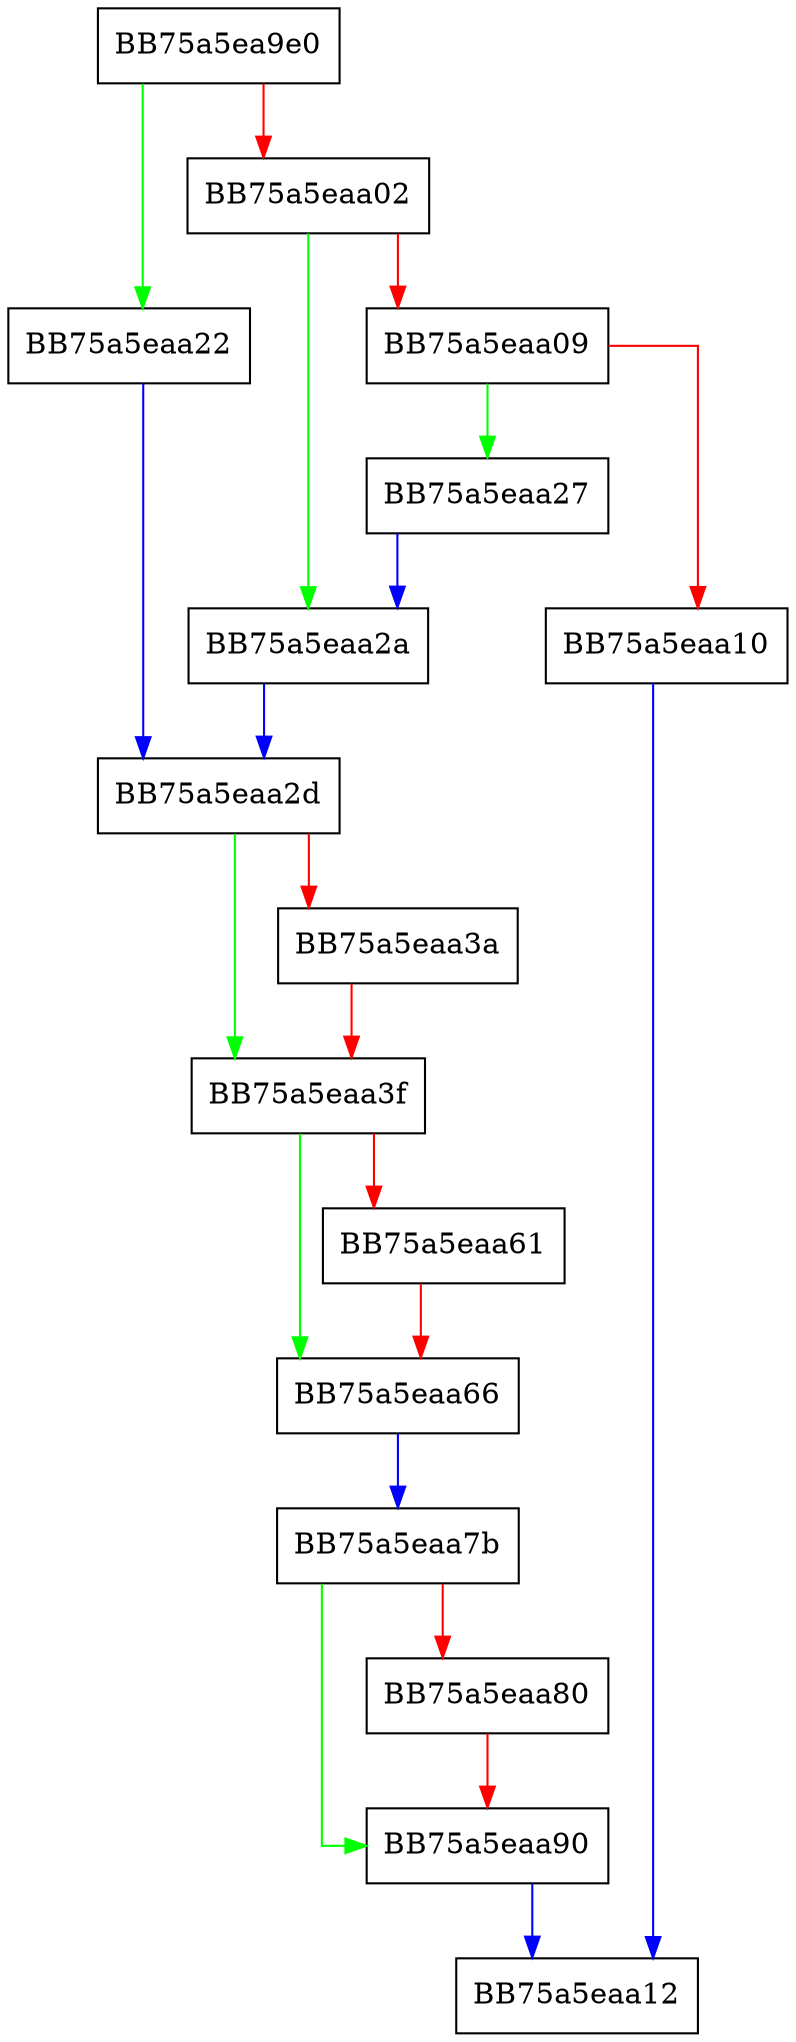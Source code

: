 digraph macho_scanfile {
  node [shape="box"];
  graph [splines=ortho];
  BB75a5ea9e0 -> BB75a5eaa22 [color="green"];
  BB75a5ea9e0 -> BB75a5eaa02 [color="red"];
  BB75a5eaa02 -> BB75a5eaa2a [color="green"];
  BB75a5eaa02 -> BB75a5eaa09 [color="red"];
  BB75a5eaa09 -> BB75a5eaa27 [color="green"];
  BB75a5eaa09 -> BB75a5eaa10 [color="red"];
  BB75a5eaa10 -> BB75a5eaa12 [color="blue"];
  BB75a5eaa22 -> BB75a5eaa2d [color="blue"];
  BB75a5eaa27 -> BB75a5eaa2a [color="blue"];
  BB75a5eaa2a -> BB75a5eaa2d [color="blue"];
  BB75a5eaa2d -> BB75a5eaa3f [color="green"];
  BB75a5eaa2d -> BB75a5eaa3a [color="red"];
  BB75a5eaa3a -> BB75a5eaa3f [color="red"];
  BB75a5eaa3f -> BB75a5eaa66 [color="green"];
  BB75a5eaa3f -> BB75a5eaa61 [color="red"];
  BB75a5eaa61 -> BB75a5eaa66 [color="red"];
  BB75a5eaa66 -> BB75a5eaa7b [color="blue"];
  BB75a5eaa7b -> BB75a5eaa90 [color="green"];
  BB75a5eaa7b -> BB75a5eaa80 [color="red"];
  BB75a5eaa80 -> BB75a5eaa90 [color="red"];
  BB75a5eaa90 -> BB75a5eaa12 [color="blue"];
}
